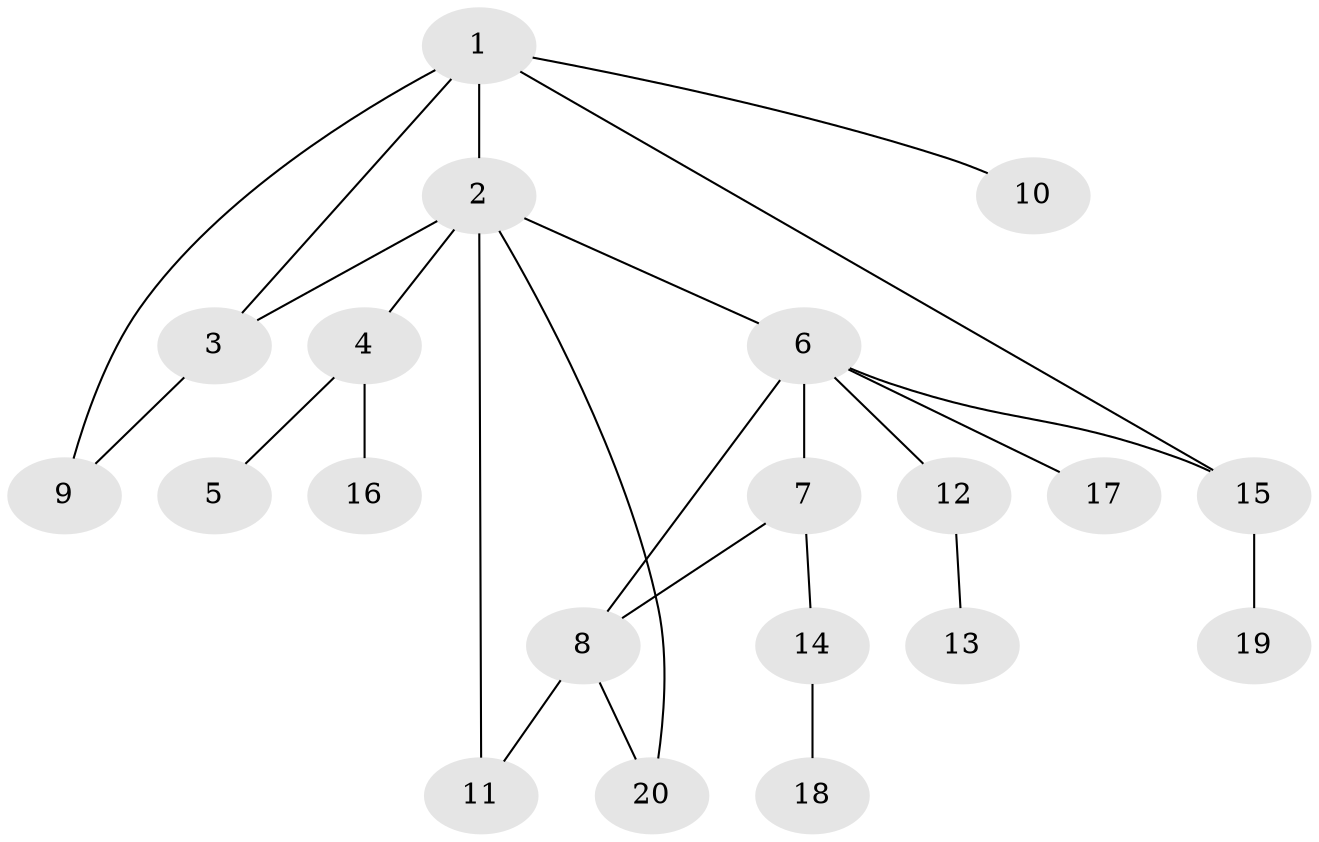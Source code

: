 // Generated by graph-tools (version 1.1) at 2025/46/02/15/25 05:46:28]
// undirected, 20 vertices, 25 edges
graph export_dot {
graph [start="1"]
  node [color=gray90,style=filled];
  1;
  2;
  3;
  4;
  5;
  6;
  7;
  8;
  9;
  10;
  11;
  12;
  13;
  14;
  15;
  16;
  17;
  18;
  19;
  20;
  1 -- 2;
  1 -- 3;
  1 -- 10;
  1 -- 15;
  1 -- 9;
  2 -- 4;
  2 -- 6;
  2 -- 20;
  2 -- 3;
  2 -- 11;
  3 -- 9;
  4 -- 5;
  4 -- 16;
  6 -- 7;
  6 -- 8;
  6 -- 12;
  6 -- 17;
  6 -- 15;
  7 -- 14;
  7 -- 8;
  8 -- 11;
  8 -- 20;
  12 -- 13;
  14 -- 18;
  15 -- 19;
}
